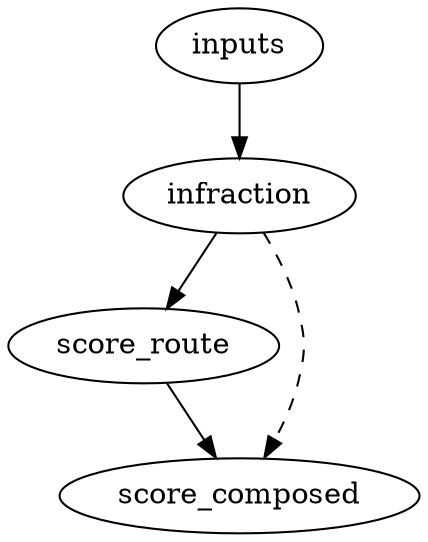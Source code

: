 digraph infractions {
  inputs -> infraction;
  infraction -> score_route;
  score_route -> score_composed;
  infraction -> score_composed[style="dashed"];
}
